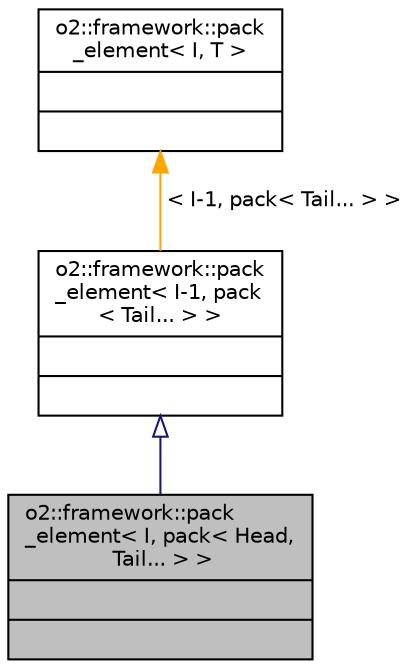 digraph "o2::framework::pack_element&lt; I, pack&lt; Head, Tail... &gt; &gt;"
{
 // INTERACTIVE_SVG=YES
  bgcolor="transparent";
  edge [fontname="Helvetica",fontsize="10",labelfontname="Helvetica",labelfontsize="10"];
  node [fontname="Helvetica",fontsize="10",shape=record];
  Node1 [label="{o2::framework::pack\l_element\< I, pack\< Head,\l Tail... \> \>\n||}",height=0.2,width=0.4,color="black", fillcolor="grey75", style="filled", fontcolor="black"];
  Node2 -> Node1 [dir="back",color="midnightblue",fontsize="10",style="solid",arrowtail="onormal",fontname="Helvetica"];
  Node2 [label="{o2::framework::pack\l_element\< I-1, pack\l\< Tail... \> \>\n||}",height=0.2,width=0.4,color="black",URL="$d1/d5d/structo2_1_1framework_1_1pack__element.html"];
  Node3 -> Node2 [dir="back",color="orange",fontsize="10",style="solid",label=" \< I-1, pack\< Tail... \> \>" ,fontname="Helvetica"];
  Node3 [label="{o2::framework::pack\l_element\< I, T \>\n||}",height=0.2,width=0.4,color="black",URL="$d1/d5d/structo2_1_1framework_1_1pack__element.html"];
}
